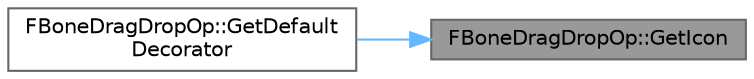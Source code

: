 digraph "FBoneDragDropOp::GetIcon"
{
 // INTERACTIVE_SVG=YES
 // LATEX_PDF_SIZE
  bgcolor="transparent";
  edge [fontname=Helvetica,fontsize=10,labelfontname=Helvetica,labelfontsize=10];
  node [fontname=Helvetica,fontsize=10,shape=box,height=0.2,width=0.4];
  rankdir="RL";
  Node1 [id="Node000001",label="FBoneDragDropOp::GetIcon",height=0.2,width=0.4,color="gray40", fillcolor="grey60", style="filled", fontcolor="black",tooltip=" "];
  Node1 -> Node2 [id="edge1_Node000001_Node000002",dir="back",color="steelblue1",style="solid",tooltip=" "];
  Node2 [id="Node000002",label="FBoneDragDropOp::GetDefault\lDecorator",height=0.2,width=0.4,color="grey40", fillcolor="white", style="filled",URL="$d7/d0b/classFBoneDragDropOp.html#ad21b62629d1bc0655155d1f2627f06b6",tooltip="The widget decorator to use."];
}
